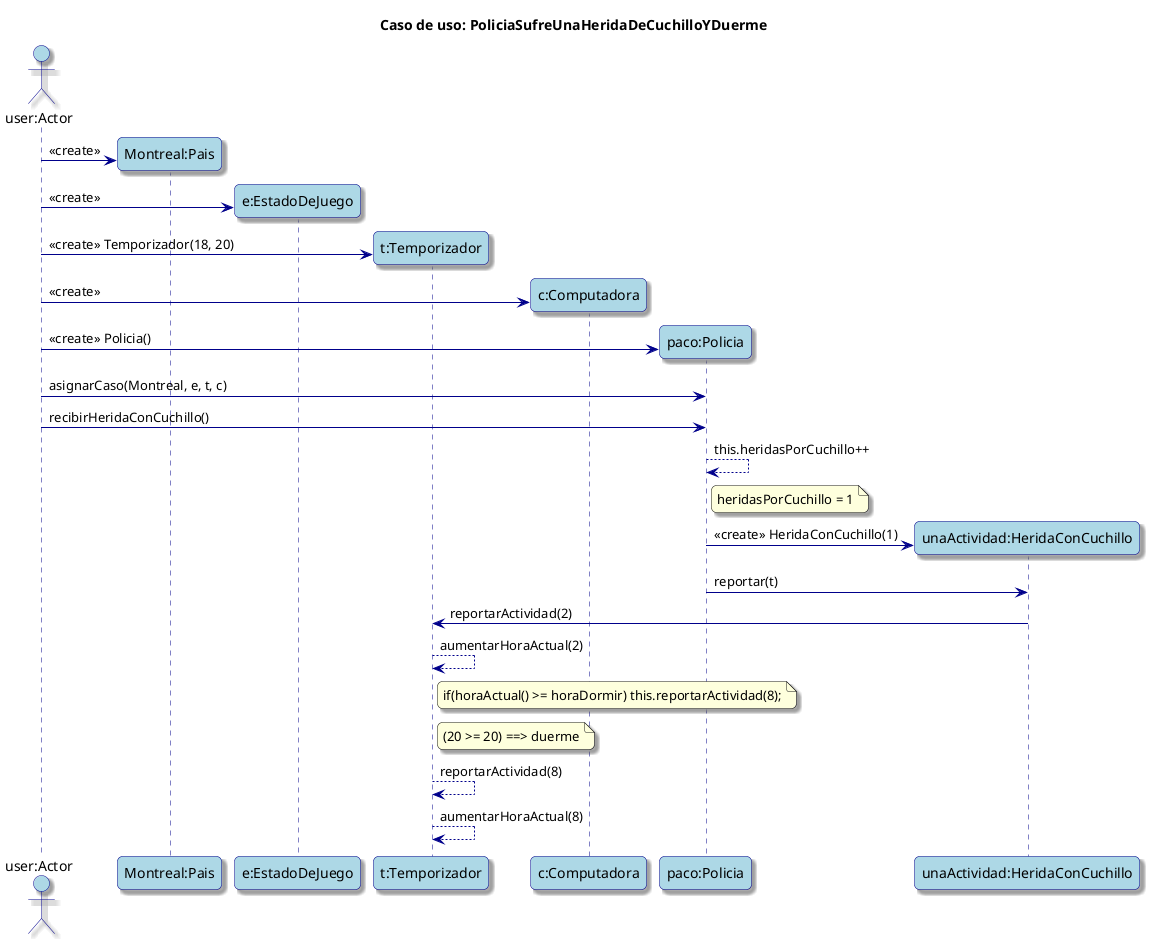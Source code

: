@startuml
skinparam classAttributeIconSize 0
skinparam backgroundColor White
skinparam RoundCorner 10
skinparam Shadowing true
skinparam ArrowColor DarkBlue
skinparam SequenceLifeLineBorderColor DarkBlue
skinparam SequenceLoopBackgroundColor DarkBlue

skinparam actor {
    BackgroundColor LightBlue
    BorderColor DarkBlue
}

skinparam participant {
    Bound DarkBlue
    BackgroundColor LightBlue
    BorderColor DarkBlue
}

title Caso de uso: PoliciaSufreUnaHeridaDeCuchilloYDuerme

actor "user:Actor" as Actor

create "Montreal:Pais" as pais
Actor -> pais : << create >>

create "e:EstadoDeJuego" as estado
Actor -> estado : << create >>

create "t:Temporizador" as temp
Actor -> temp : << create >> Temporizador(18, 20)

create "c:Computadora" as compu
Actor -> compu : << create >>

create "paco:Policia" as policia
Actor -> policia : << create >> Policia()

Actor -> policia : asignarCaso(Montreal, e, t, c)
Actor -> policia : recibirHeridaConCuchillo()
policia --> policia : this.heridasPorCuchillo++
note right of policia
heridasPorCuchillo = 1
end note

create "unaActividad:HeridaConCuchillo" as actividad
policia -> actividad: << create >> HeridaConCuchillo(1)

policia -> actividad : reportar(t)
actividad -> temp : reportarActividad(2)
temp --> temp : aumentarHoraActual(2)

note right of temp
if(horaActual() >= horaDormir) this.reportarActividad(8);
end note
note right of temp
(20 >= 20) ==> duerme
end note

temp --> temp : reportarActividad(8)
temp --> temp : aumentarHoraActual(8)

@enduml